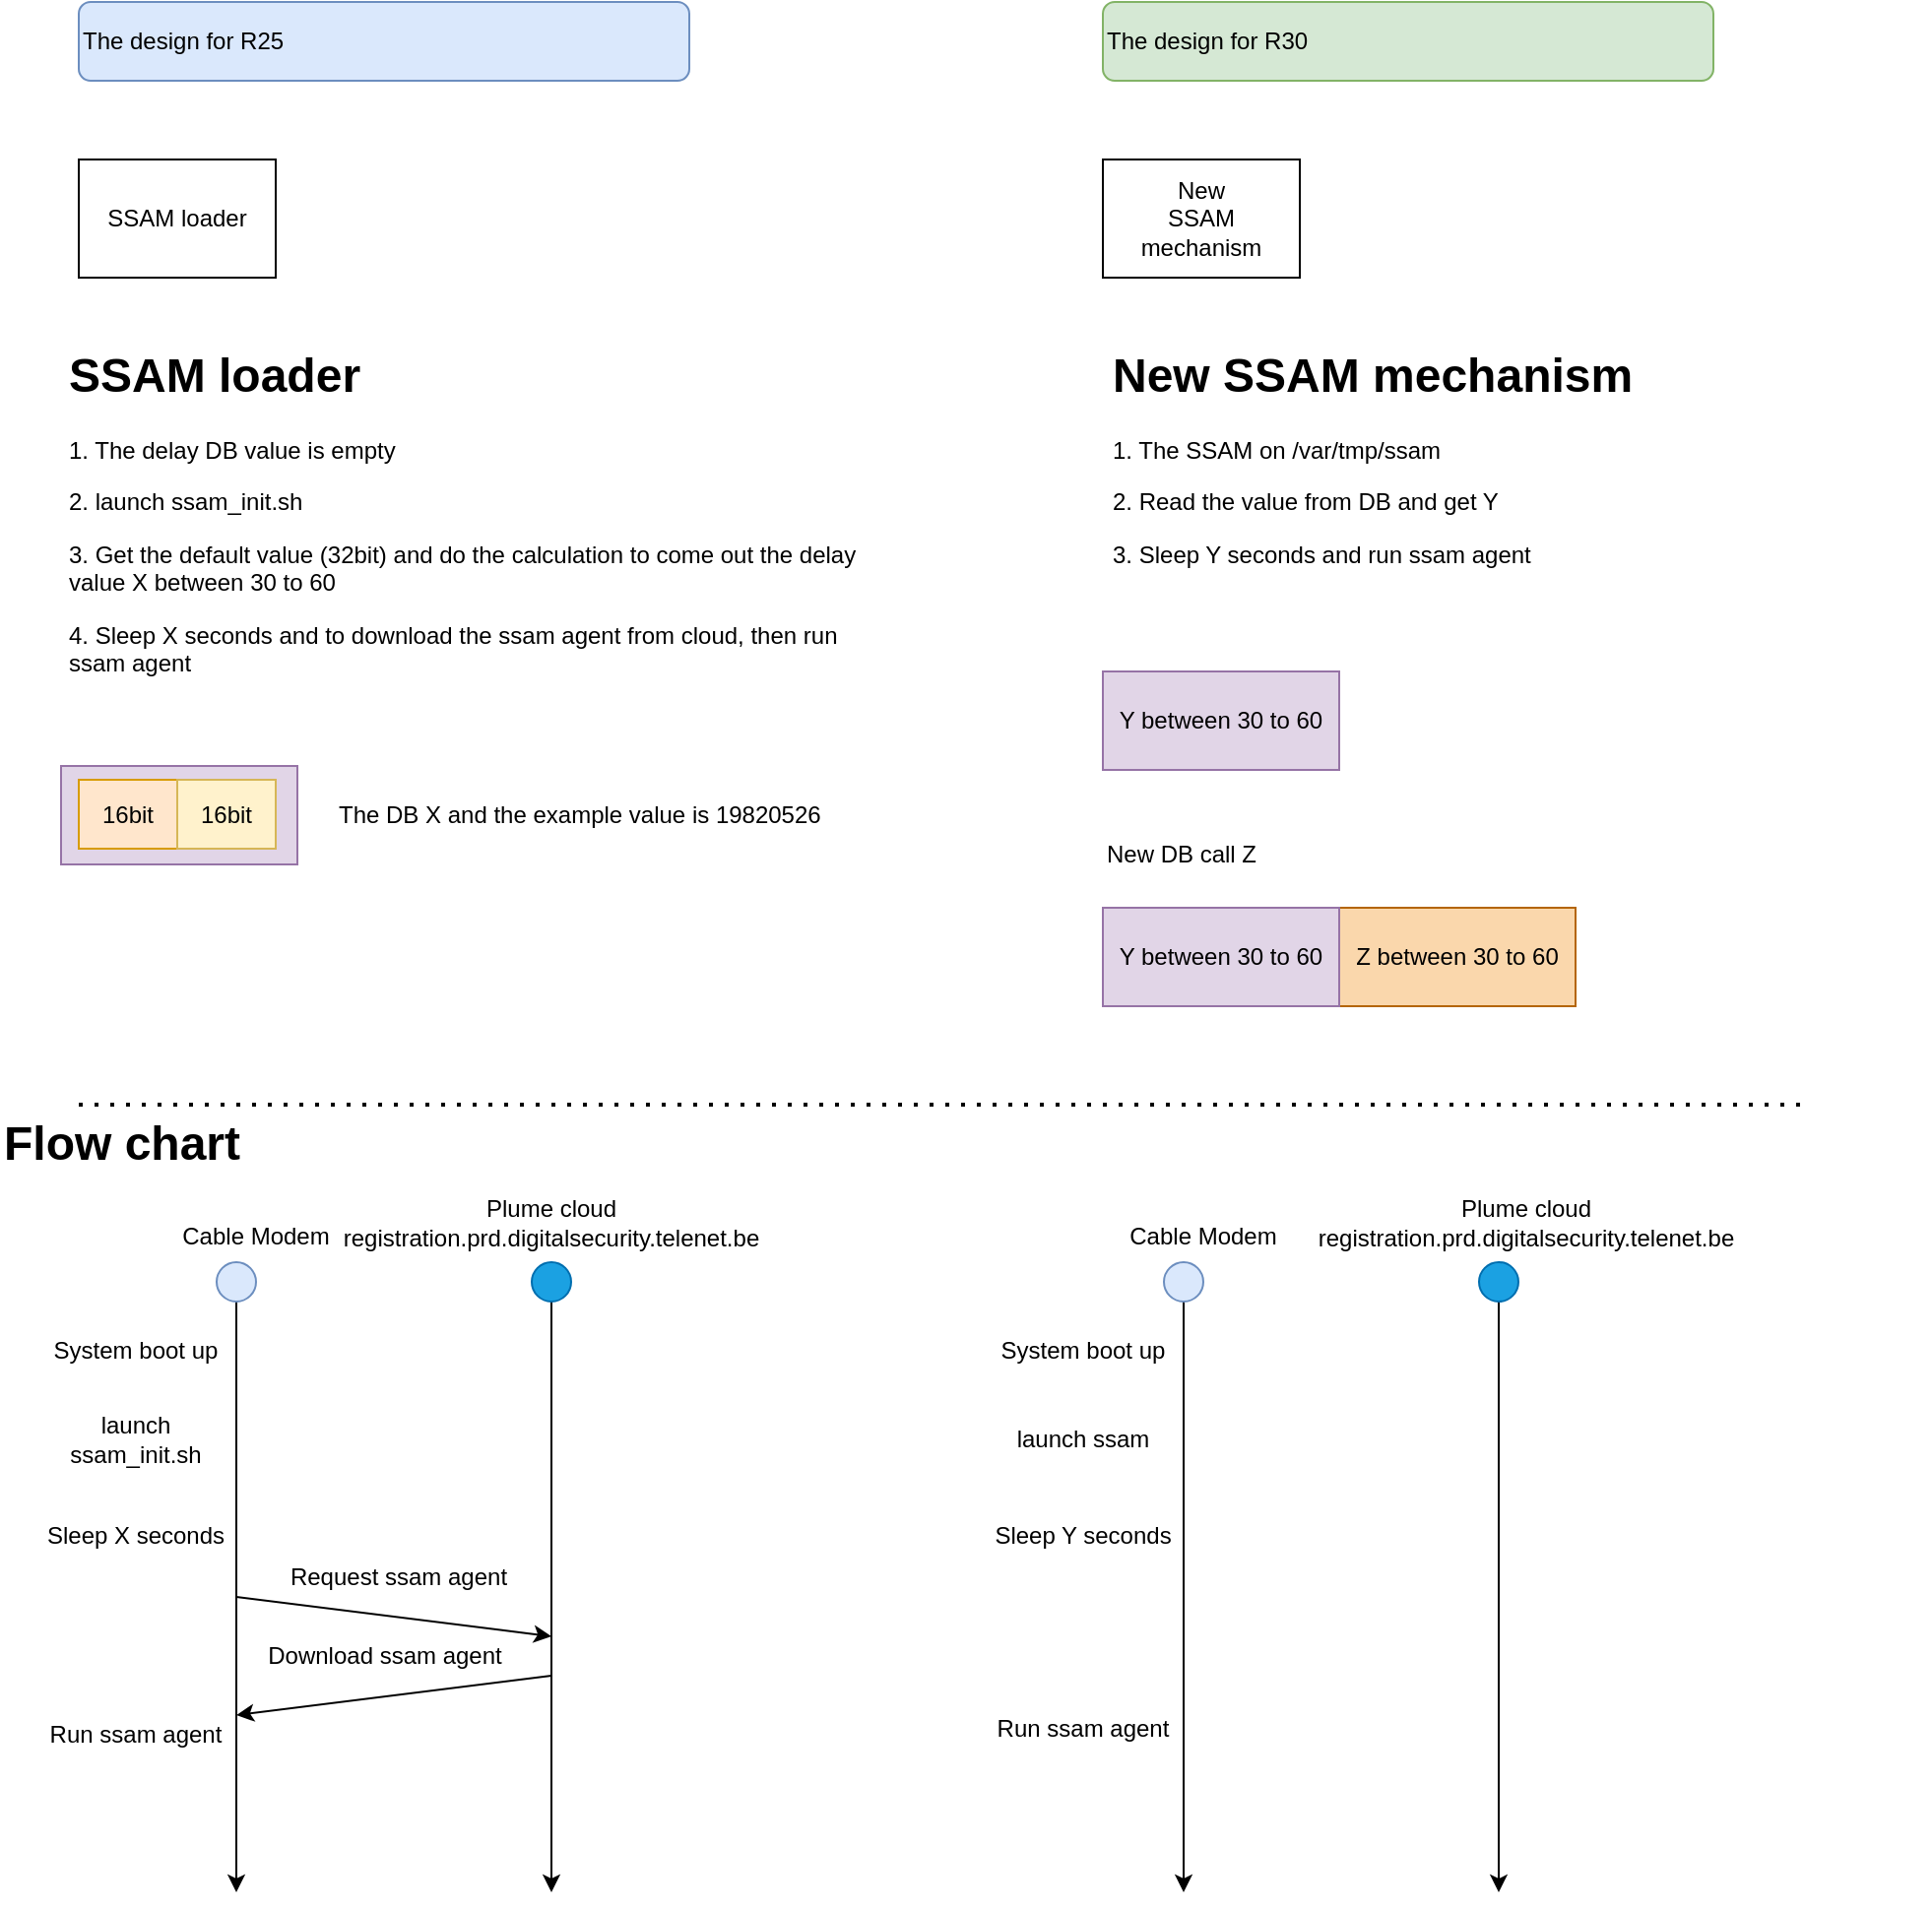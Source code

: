 <mxfile version="13.5.1" type="device"><diagram id="aSaG6-dJjD3heDd_LL97" name="SSAM architecture"><mxGraphModel dx="931" dy="685" grid="1" gridSize="10" guides="1" tooltips="1" connect="1" arrows="1" fold="1" page="1" pageScale="1" pageWidth="827" pageHeight="1169" math="0" shadow="0"><root><mxCell id="11XkL6hwNZ0Y-Lskzabq-0"/><mxCell id="11XkL6hwNZ0Y-Lskzabq-1" parent="11XkL6hwNZ0Y-Lskzabq-0"/><mxCell id="11XkL6hwNZ0Y-Lskzabq-10" value="" style="rounded=0;whiteSpace=wrap;html=1;fillColor=#e1d5e7;strokeColor=#9673a6;" parent="11XkL6hwNZ0Y-Lskzabq-1" vertex="1"><mxGeometry x="31" y="548" width="120" height="50" as="geometry"/></mxCell><mxCell id="11XkL6hwNZ0Y-Lskzabq-2" value="SSAM loader" style="rounded=0;whiteSpace=wrap;html=1;" parent="11XkL6hwNZ0Y-Lskzabq-1" vertex="1"><mxGeometry x="40" y="240" width="100" height="60" as="geometry"/></mxCell><mxCell id="11XkL6hwNZ0Y-Lskzabq-3" value="&lt;h1&gt;SSAM loader&lt;/h1&gt;&lt;p&gt;1. The delay DB value is empty&lt;/p&gt;&lt;p&gt;2. launch ssam_init.sh&lt;/p&gt;&lt;p&gt;3. Get the default value (32bit) and do the calculation to come out the delay value X between 30 to 60&lt;/p&gt;&lt;p&gt;4. Sleep X seconds and to download the ssam agent from cloud, then run ssam agent&lt;/p&gt;" style="text;html=1;strokeColor=none;fillColor=none;spacing=5;spacingTop=-20;whiteSpace=wrap;overflow=hidden;rounded=0;" parent="11XkL6hwNZ0Y-Lskzabq-1" vertex="1"><mxGeometry x="30" y="330" width="420" height="220" as="geometry"/></mxCell><mxCell id="11XkL6hwNZ0Y-Lskzabq-4" value="The design for R25" style="rounded=1;whiteSpace=wrap;html=1;align=left;fillColor=#dae8fc;strokeColor=#6c8ebf;" parent="11XkL6hwNZ0Y-Lskzabq-1" vertex="1"><mxGeometry x="40" y="160" width="310" height="40" as="geometry"/></mxCell><mxCell id="11XkL6hwNZ0Y-Lskzabq-5" value="The design for R30" style="rounded=1;whiteSpace=wrap;html=1;align=left;fillColor=#d5e8d4;strokeColor=#82b366;" parent="11XkL6hwNZ0Y-Lskzabq-1" vertex="1"><mxGeometry x="560" y="160" width="310" height="40" as="geometry"/></mxCell><mxCell id="11XkL6hwNZ0Y-Lskzabq-6" value="&lt;h1&gt;New SSAM mechanism&lt;/h1&gt;&lt;p&gt;1. The SSAM on /var/tmp/ssam&lt;/p&gt;&lt;p&gt;2. Read the value from DB and get Y&lt;/p&gt;&lt;p&gt;3.&amp;nbsp;&lt;span&gt;Sleep Y seconds and run ssam agent&amp;nbsp;&lt;/span&gt;&lt;/p&gt;" style="text;html=1;strokeColor=none;fillColor=none;spacing=5;spacingTop=-20;whiteSpace=wrap;overflow=hidden;rounded=0;" parent="11XkL6hwNZ0Y-Lskzabq-1" vertex="1"><mxGeometry x="560" y="330" width="420" height="220" as="geometry"/></mxCell><mxCell id="11XkL6hwNZ0Y-Lskzabq-7" value="New&lt;br&gt;SSAM mechanism" style="rounded=0;whiteSpace=wrap;html=1;" parent="11XkL6hwNZ0Y-Lskzabq-1" vertex="1"><mxGeometry x="560" y="240" width="100" height="60" as="geometry"/></mxCell><mxCell id="11XkL6hwNZ0Y-Lskzabq-8" value="16bit" style="rounded=0;whiteSpace=wrap;html=1;fillColor=#ffe6cc;strokeColor=#d79b00;" parent="11XkL6hwNZ0Y-Lskzabq-1" vertex="1"><mxGeometry x="40" y="555" width="50" height="35" as="geometry"/></mxCell><mxCell id="11XkL6hwNZ0Y-Lskzabq-9" value="16bit" style="rounded=0;whiteSpace=wrap;html=1;fillColor=#fff2cc;strokeColor=#d6b656;" parent="11XkL6hwNZ0Y-Lskzabq-1" vertex="1"><mxGeometry x="90" y="555" width="50" height="35" as="geometry"/></mxCell><mxCell id="11XkL6hwNZ0Y-Lskzabq-11" value="Y between 30 to 60" style="rounded=0;whiteSpace=wrap;html=1;fillColor=#e1d5e7;strokeColor=#9673a6;" parent="11XkL6hwNZ0Y-Lskzabq-1" vertex="1"><mxGeometry x="560" y="500" width="120" height="50" as="geometry"/></mxCell><mxCell id="11XkL6hwNZ0Y-Lskzabq-29" value="The DB X and the example value is 19820526" style="text;html=1;strokeColor=none;fillColor=none;align=left;verticalAlign=middle;whiteSpace=wrap;rounded=0;" parent="11XkL6hwNZ0Y-Lskzabq-1" vertex="1"><mxGeometry x="170" y="562.5" width="300" height="20" as="geometry"/></mxCell><mxCell id="11XkL6hwNZ0Y-Lskzabq-46" value="Z between 30 to 60" style="rounded=0;whiteSpace=wrap;html=1;fillColor=#fad7ac;strokeColor=#b46504;" parent="11XkL6hwNZ0Y-Lskzabq-1" vertex="1"><mxGeometry x="680" y="620" width="120" height="50" as="geometry"/></mxCell><mxCell id="11XkL6hwNZ0Y-Lskzabq-47" value="Y between 30 to 60" style="rounded=0;whiteSpace=wrap;html=1;fillColor=#e1d5e7;strokeColor=#9673a6;" parent="11XkL6hwNZ0Y-Lskzabq-1" vertex="1"><mxGeometry x="560" y="620" width="120" height="50" as="geometry"/></mxCell><mxCell id="11XkL6hwNZ0Y-Lskzabq-48" value="New DB call Z" style="text;html=1;strokeColor=none;fillColor=none;align=left;verticalAlign=middle;whiteSpace=wrap;rounded=0;" parent="11XkL6hwNZ0Y-Lskzabq-1" vertex="1"><mxGeometry x="560" y="582.5" width="110" height="20" as="geometry"/></mxCell><mxCell id="P_LmZjvQ1vAP2wtQXYd2-0" value="&lt;b&gt;&lt;font style=&quot;font-size: 24px&quot;&gt;Flow chart&lt;/font&gt;&lt;/b&gt;" style="text;html=1;strokeColor=none;fillColor=none;align=left;verticalAlign=middle;whiteSpace=wrap;rounded=0;" vertex="1" parent="11XkL6hwNZ0Y-Lskzabq-1"><mxGeometry y="730" width="170" height="20" as="geometry"/></mxCell><mxCell id="P_LmZjvQ1vAP2wtQXYd2-1" value="" style="endArrow=none;dashed=1;html=1;dashPattern=1 3;strokeWidth=2;" edge="1" parent="11XkL6hwNZ0Y-Lskzabq-1"><mxGeometry width="50" height="50" relative="1" as="geometry"><mxPoint x="40" y="720" as="sourcePoint"/><mxPoint x="920" y="720" as="targetPoint"/></mxGeometry></mxCell><mxCell id="P_LmZjvQ1vAP2wtQXYd2-8" style="edgeStyle=orthogonalEdgeStyle;rounded=0;orthogonalLoop=1;jettySize=auto;html=1;exitX=0.5;exitY=1;exitDx=0;exitDy=0;" edge="1" parent="11XkL6hwNZ0Y-Lskzabq-1" source="P_LmZjvQ1vAP2wtQXYd2-2"><mxGeometry relative="1" as="geometry"><mxPoint x="120" y="1120" as="targetPoint"/></mxGeometry></mxCell><mxCell id="P_LmZjvQ1vAP2wtQXYd2-2" value="" style="ellipse;whiteSpace=wrap;html=1;aspect=fixed;fillColor=#dae8fc;strokeColor=#6c8ebf;" vertex="1" parent="11XkL6hwNZ0Y-Lskzabq-1"><mxGeometry x="110" y="800" width="20" height="20" as="geometry"/></mxCell><mxCell id="P_LmZjvQ1vAP2wtQXYd2-3" value="&lt;font style=&quot;font-size: 12px&quot;&gt;Cable Modem&lt;/font&gt;" style="text;html=1;strokeColor=none;fillColor=none;align=center;verticalAlign=middle;whiteSpace=wrap;rounded=0;" vertex="1" parent="11XkL6hwNZ0Y-Lskzabq-1"><mxGeometry x="80" y="777" width="100" height="20" as="geometry"/></mxCell><mxCell id="P_LmZjvQ1vAP2wtQXYd2-4" value="&lt;font style=&quot;font-size: 12px&quot;&gt;Plume cloud&lt;br&gt;registration.prd.digitalsecurity.telenet.be&lt;br&gt;&lt;/font&gt;" style="text;html=1;strokeColor=none;fillColor=none;align=center;verticalAlign=middle;whiteSpace=wrap;rounded=0;" vertex="1" parent="11XkL6hwNZ0Y-Lskzabq-1"><mxGeometry x="175" y="770" width="210" height="20" as="geometry"/></mxCell><mxCell id="P_LmZjvQ1vAP2wtQXYd2-9" style="edgeStyle=orthogonalEdgeStyle;rounded=0;orthogonalLoop=1;jettySize=auto;html=1;exitX=0.5;exitY=1;exitDx=0;exitDy=0;" edge="1" parent="11XkL6hwNZ0Y-Lskzabq-1" source="P_LmZjvQ1vAP2wtQXYd2-5"><mxGeometry relative="1" as="geometry"><mxPoint x="280" y="1120" as="targetPoint"/></mxGeometry></mxCell><mxCell id="P_LmZjvQ1vAP2wtQXYd2-5" value="" style="ellipse;whiteSpace=wrap;html=1;aspect=fixed;fillColor=#1ba1e2;strokeColor=#006EAF;fontColor=#ffffff;" vertex="1" parent="11XkL6hwNZ0Y-Lskzabq-1"><mxGeometry x="270" y="800" width="20" height="20" as="geometry"/></mxCell><mxCell id="P_LmZjvQ1vAP2wtQXYd2-10" value="&lt;font style=&quot;font-size: 12px&quot;&gt;System boot up&lt;/font&gt;" style="text;html=1;strokeColor=none;fillColor=none;align=center;verticalAlign=middle;whiteSpace=wrap;rounded=0;" vertex="1" parent="11XkL6hwNZ0Y-Lskzabq-1"><mxGeometry x="19" y="835" width="100" height="20" as="geometry"/></mxCell><mxCell id="P_LmZjvQ1vAP2wtQXYd2-11" value="&lt;font style=&quot;font-size: 12px&quot;&gt;launch ssam_init.sh&lt;/font&gt;" style="text;html=1;strokeColor=none;fillColor=none;align=center;verticalAlign=middle;whiteSpace=wrap;rounded=0;" vertex="1" parent="11XkL6hwNZ0Y-Lskzabq-1"><mxGeometry x="19" y="880" width="100" height="20" as="geometry"/></mxCell><mxCell id="P_LmZjvQ1vAP2wtQXYd2-12" value="&lt;font style=&quot;font-size: 12px&quot;&gt;Sleep X seconds&lt;/font&gt;" style="text;html=1;strokeColor=none;fillColor=none;align=center;verticalAlign=middle;whiteSpace=wrap;rounded=0;" vertex="1" parent="11XkL6hwNZ0Y-Lskzabq-1"><mxGeometry x="19" y="929" width="100" height="20" as="geometry"/></mxCell><mxCell id="P_LmZjvQ1vAP2wtQXYd2-13" value="" style="endArrow=classic;html=1;" edge="1" parent="11XkL6hwNZ0Y-Lskzabq-1"><mxGeometry width="50" height="50" relative="1" as="geometry"><mxPoint x="120" y="970" as="sourcePoint"/><mxPoint x="280" y="990" as="targetPoint"/></mxGeometry></mxCell><mxCell id="P_LmZjvQ1vAP2wtQXYd2-14" value="&lt;font style=&quot;font-size: 12px&quot;&gt;Request ssam agent&lt;/font&gt;" style="text;html=1;strokeColor=none;fillColor=none;align=center;verticalAlign=middle;whiteSpace=wrap;rounded=0;" vertex="1" parent="11XkL6hwNZ0Y-Lskzabq-1"><mxGeometry x="140" y="950" width="125" height="20" as="geometry"/></mxCell><mxCell id="P_LmZjvQ1vAP2wtQXYd2-15" value="" style="endArrow=classic;html=1;" edge="1" parent="11XkL6hwNZ0Y-Lskzabq-1"><mxGeometry width="50" height="50" relative="1" as="geometry"><mxPoint x="280" y="1010" as="sourcePoint"/><mxPoint x="120" y="1030" as="targetPoint"/></mxGeometry></mxCell><mxCell id="P_LmZjvQ1vAP2wtQXYd2-16" value="&lt;font style=&quot;font-size: 12px&quot;&gt;Download ssam agent&lt;/font&gt;" style="text;html=1;strokeColor=none;fillColor=none;align=center;verticalAlign=middle;whiteSpace=wrap;rounded=0;" vertex="1" parent="11XkL6hwNZ0Y-Lskzabq-1"><mxGeometry x="132.5" y="990" width="125" height="20" as="geometry"/></mxCell><mxCell id="P_LmZjvQ1vAP2wtQXYd2-17" value="Run ssam agent" style="text;html=1;strokeColor=none;fillColor=none;align=center;verticalAlign=middle;whiteSpace=wrap;rounded=0;" vertex="1" parent="11XkL6hwNZ0Y-Lskzabq-1"><mxGeometry x="19" y="1030" width="100" height="20" as="geometry"/></mxCell><mxCell id="P_LmZjvQ1vAP2wtQXYd2-18" style="edgeStyle=orthogonalEdgeStyle;rounded=0;orthogonalLoop=1;jettySize=auto;html=1;exitX=0.5;exitY=1;exitDx=0;exitDy=0;" edge="1" parent="11XkL6hwNZ0Y-Lskzabq-1" source="P_LmZjvQ1vAP2wtQXYd2-19"><mxGeometry relative="1" as="geometry"><mxPoint x="601" y="1120" as="targetPoint"/></mxGeometry></mxCell><mxCell id="P_LmZjvQ1vAP2wtQXYd2-19" value="" style="ellipse;whiteSpace=wrap;html=1;aspect=fixed;fillColor=#dae8fc;strokeColor=#6c8ebf;" vertex="1" parent="11XkL6hwNZ0Y-Lskzabq-1"><mxGeometry x="591" y="800" width="20" height="20" as="geometry"/></mxCell><mxCell id="P_LmZjvQ1vAP2wtQXYd2-20" value="&lt;font style=&quot;font-size: 12px&quot;&gt;Cable Modem&lt;/font&gt;" style="text;html=1;strokeColor=none;fillColor=none;align=center;verticalAlign=middle;whiteSpace=wrap;rounded=0;" vertex="1" parent="11XkL6hwNZ0Y-Lskzabq-1"><mxGeometry x="561" y="777" width="100" height="20" as="geometry"/></mxCell><mxCell id="P_LmZjvQ1vAP2wtQXYd2-22" style="edgeStyle=orthogonalEdgeStyle;rounded=0;orthogonalLoop=1;jettySize=auto;html=1;exitX=0.5;exitY=1;exitDx=0;exitDy=0;" edge="1" parent="11XkL6hwNZ0Y-Lskzabq-1" source="P_LmZjvQ1vAP2wtQXYd2-23"><mxGeometry relative="1" as="geometry"><mxPoint x="761" y="1120" as="targetPoint"/></mxGeometry></mxCell><mxCell id="P_LmZjvQ1vAP2wtQXYd2-23" value="" style="ellipse;whiteSpace=wrap;html=1;aspect=fixed;fillColor=#1ba1e2;strokeColor=#006EAF;fontColor=#ffffff;" vertex="1" parent="11XkL6hwNZ0Y-Lskzabq-1"><mxGeometry x="751" y="800" width="20" height="20" as="geometry"/></mxCell><mxCell id="P_LmZjvQ1vAP2wtQXYd2-24" value="&lt;font style=&quot;font-size: 12px&quot;&gt;System boot up&lt;/font&gt;" style="text;html=1;strokeColor=none;fillColor=none;align=center;verticalAlign=middle;whiteSpace=wrap;rounded=0;" vertex="1" parent="11XkL6hwNZ0Y-Lskzabq-1"><mxGeometry x="500" y="835" width="100" height="20" as="geometry"/></mxCell><mxCell id="P_LmZjvQ1vAP2wtQXYd2-25" value="&lt;font style=&quot;font-size: 12px&quot;&gt;launch ssam&lt;/font&gt;" style="text;html=1;strokeColor=none;fillColor=none;align=center;verticalAlign=middle;whiteSpace=wrap;rounded=0;" vertex="1" parent="11XkL6hwNZ0Y-Lskzabq-1"><mxGeometry x="500" y="880" width="100" height="20" as="geometry"/></mxCell><mxCell id="P_LmZjvQ1vAP2wtQXYd2-26" value="&lt;font style=&quot;font-size: 12px&quot;&gt;Sleep Y seconds&lt;/font&gt;" style="text;html=1;strokeColor=none;fillColor=none;align=center;verticalAlign=middle;whiteSpace=wrap;rounded=0;" vertex="1" parent="11XkL6hwNZ0Y-Lskzabq-1"><mxGeometry x="500" y="929" width="100" height="20" as="geometry"/></mxCell><mxCell id="P_LmZjvQ1vAP2wtQXYd2-31" value="Run ssam agent" style="text;html=1;strokeColor=none;fillColor=none;align=center;verticalAlign=middle;whiteSpace=wrap;rounded=0;" vertex="1" parent="11XkL6hwNZ0Y-Lskzabq-1"><mxGeometry x="500" y="1027" width="100" height="20" as="geometry"/></mxCell><mxCell id="P_LmZjvQ1vAP2wtQXYd2-32" value="&lt;font style=&quot;font-size: 12px&quot;&gt;Plume cloud&lt;br&gt;registration.prd.digitalsecurity.telenet.be&lt;br&gt;&lt;/font&gt;" style="text;html=1;strokeColor=none;fillColor=none;align=center;verticalAlign=middle;whiteSpace=wrap;rounded=0;" vertex="1" parent="11XkL6hwNZ0Y-Lskzabq-1"><mxGeometry x="670" y="770" width="210" height="20" as="geometry"/></mxCell></root></mxGraphModel></diagram></mxfile>
